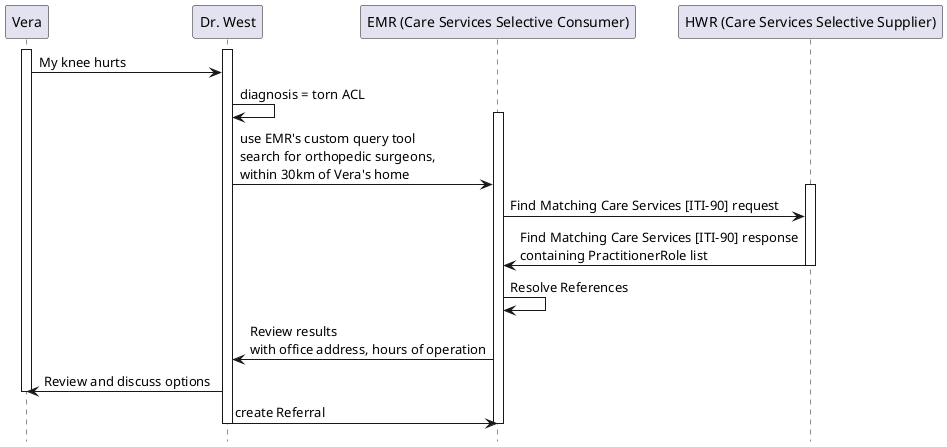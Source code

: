 @startuml
hide footbox
participant "Vera" as Patient
participant "Dr. West" as Doctor
participant "EMR (Care Services Selective Consumer)" as EMR
participant "HWR (Care Services Selective Supplier)" as HWR

activate Patient
activate Doctor
Patient -> Doctor: My knee hurts
Doctor -> Doctor: diagnosis = torn ACL
activate EMR
Doctor -> EMR: use EMR's custom query tool \nsearch for orthopedic surgeons, \nwithin 30km of Vera's home
activate HWR
EMR-> HWR: Find Matching Care Services [ITI-90] request
HWR -> EMR: Find Matching Care Services [ITI-90] response\ncontaining PractitionerRole list
deactivate HWR
EMR -> EMR: Resolve References
EMR -> Doctor : Review results\nwith office address, hours of operation
Doctor -> Patient: Review and discuss options
deactivate Patient
Doctor -> EMR: create Referral
deactivate Doctor
deactivate EMR
@enduml
